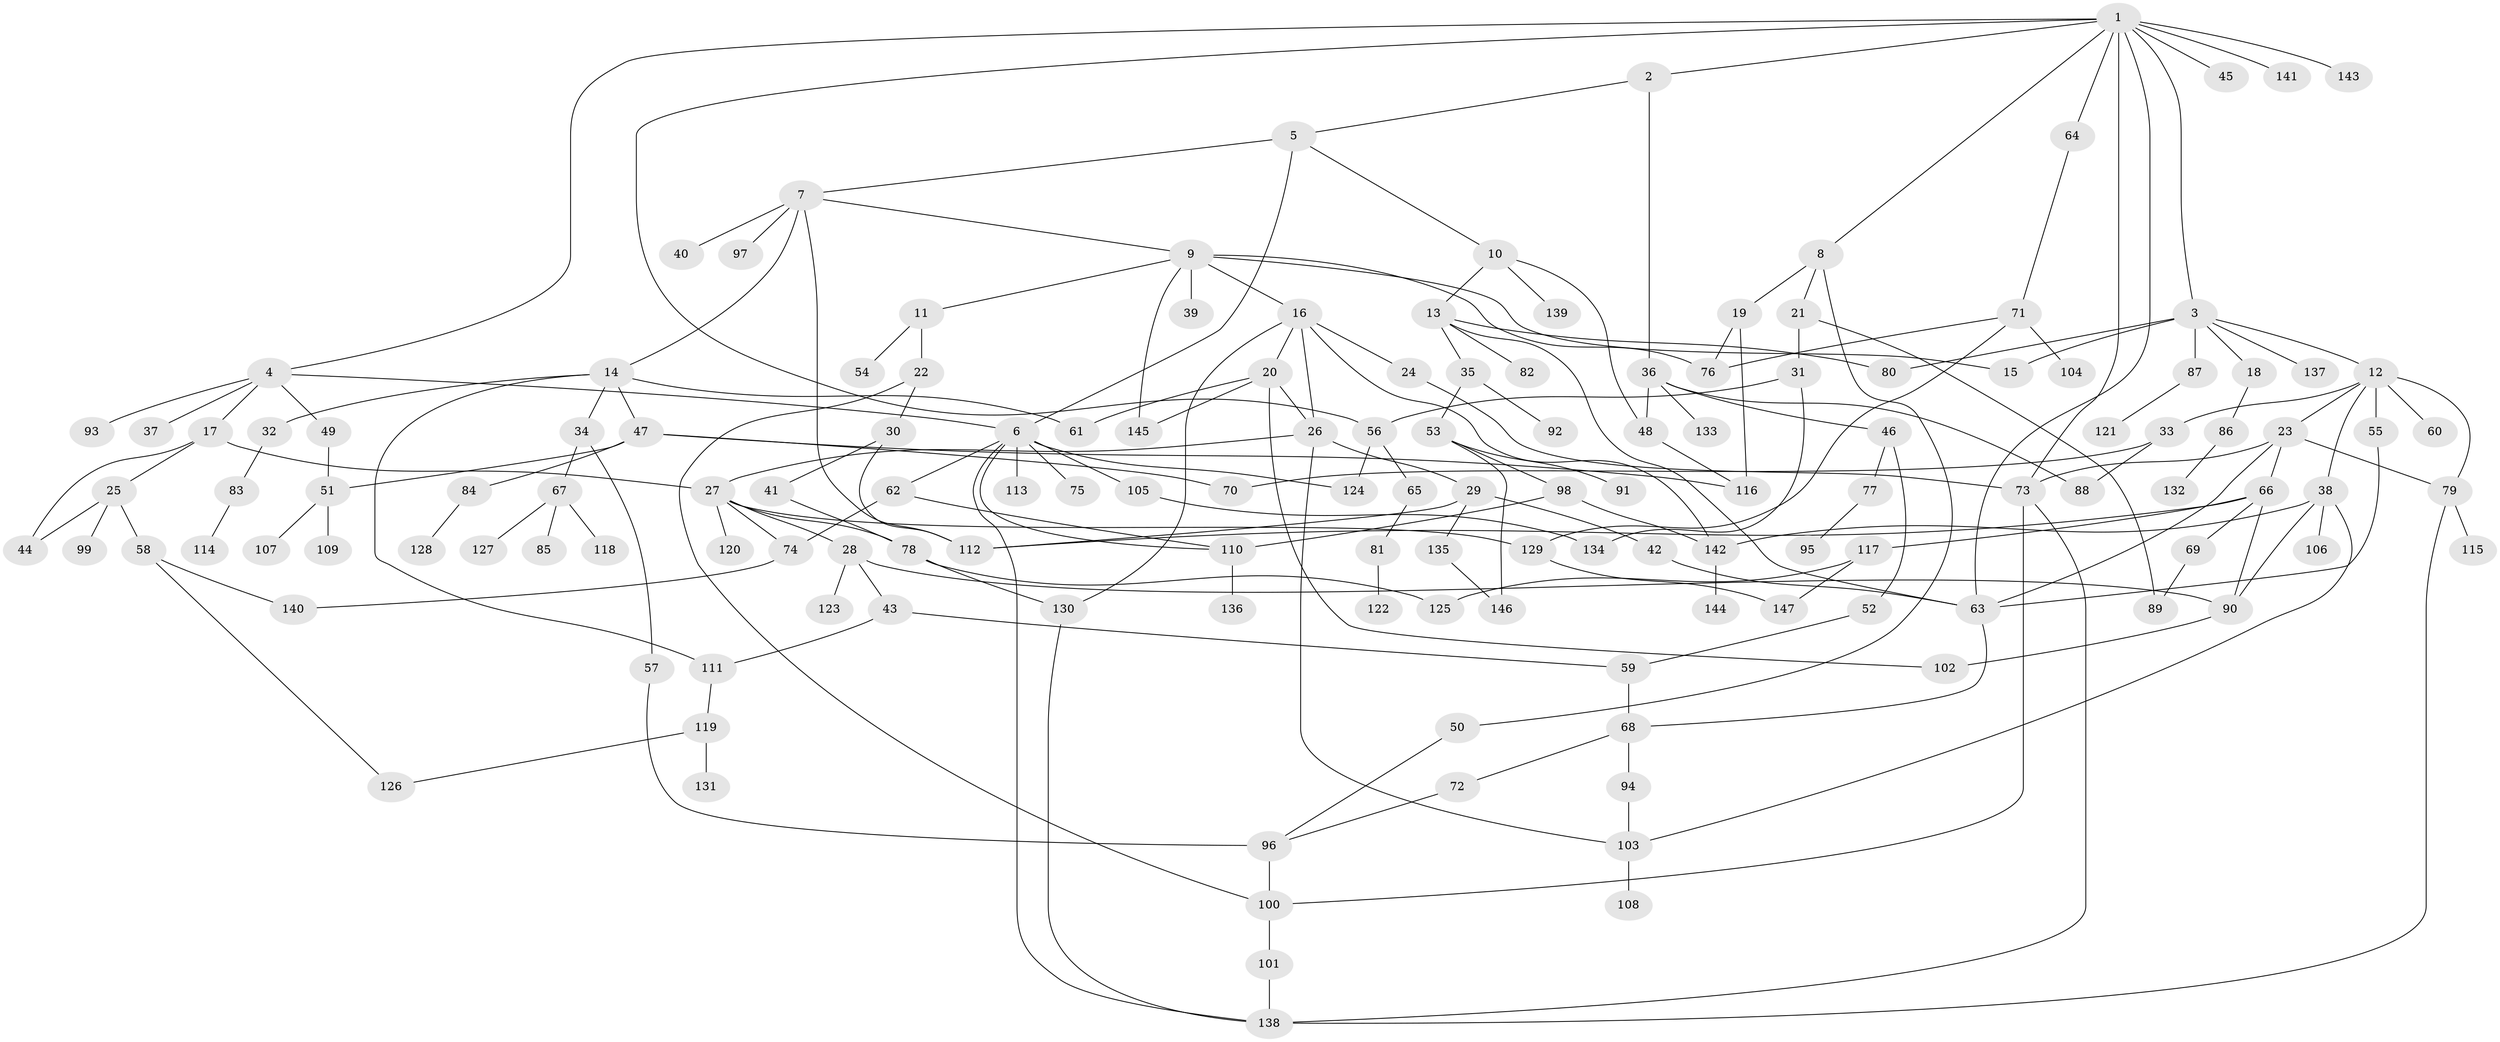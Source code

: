// Generated by graph-tools (version 1.1) at 2025/34/03/09/25 02:34:15]
// undirected, 147 vertices, 205 edges
graph export_dot {
graph [start="1"]
  node [color=gray90,style=filled];
  1;
  2;
  3;
  4;
  5;
  6;
  7;
  8;
  9;
  10;
  11;
  12;
  13;
  14;
  15;
  16;
  17;
  18;
  19;
  20;
  21;
  22;
  23;
  24;
  25;
  26;
  27;
  28;
  29;
  30;
  31;
  32;
  33;
  34;
  35;
  36;
  37;
  38;
  39;
  40;
  41;
  42;
  43;
  44;
  45;
  46;
  47;
  48;
  49;
  50;
  51;
  52;
  53;
  54;
  55;
  56;
  57;
  58;
  59;
  60;
  61;
  62;
  63;
  64;
  65;
  66;
  67;
  68;
  69;
  70;
  71;
  72;
  73;
  74;
  75;
  76;
  77;
  78;
  79;
  80;
  81;
  82;
  83;
  84;
  85;
  86;
  87;
  88;
  89;
  90;
  91;
  92;
  93;
  94;
  95;
  96;
  97;
  98;
  99;
  100;
  101;
  102;
  103;
  104;
  105;
  106;
  107;
  108;
  109;
  110;
  111;
  112;
  113;
  114;
  115;
  116;
  117;
  118;
  119;
  120;
  121;
  122;
  123;
  124;
  125;
  126;
  127;
  128;
  129;
  130;
  131;
  132;
  133;
  134;
  135;
  136;
  137;
  138;
  139;
  140;
  141;
  142;
  143;
  144;
  145;
  146;
  147;
  1 -- 2;
  1 -- 3;
  1 -- 4;
  1 -- 8;
  1 -- 45;
  1 -- 56;
  1 -- 64;
  1 -- 141;
  1 -- 143;
  1 -- 73;
  1 -- 63;
  2 -- 5;
  2 -- 36;
  3 -- 12;
  3 -- 18;
  3 -- 80;
  3 -- 87;
  3 -- 137;
  3 -- 15;
  4 -- 17;
  4 -- 37;
  4 -- 49;
  4 -- 93;
  4 -- 6;
  5 -- 6;
  5 -- 7;
  5 -- 10;
  6 -- 62;
  6 -- 75;
  6 -- 105;
  6 -- 113;
  6 -- 124;
  6 -- 110;
  6 -- 138;
  7 -- 9;
  7 -- 14;
  7 -- 40;
  7 -- 97;
  7 -- 112;
  8 -- 19;
  8 -- 21;
  8 -- 50;
  9 -- 11;
  9 -- 15;
  9 -- 16;
  9 -- 39;
  9 -- 145;
  9 -- 76;
  10 -- 13;
  10 -- 48;
  10 -- 139;
  11 -- 22;
  11 -- 54;
  12 -- 23;
  12 -- 33;
  12 -- 38;
  12 -- 55;
  12 -- 60;
  12 -- 79;
  13 -- 35;
  13 -- 82;
  13 -- 80;
  13 -- 63;
  14 -- 32;
  14 -- 34;
  14 -- 47;
  14 -- 111;
  14 -- 61;
  16 -- 20;
  16 -- 24;
  16 -- 26;
  16 -- 142;
  16 -- 130;
  17 -- 25;
  17 -- 27;
  17 -- 44;
  18 -- 86;
  19 -- 76;
  19 -- 116;
  20 -- 26;
  20 -- 61;
  20 -- 102;
  20 -- 145;
  21 -- 31;
  21 -- 89;
  22 -- 30;
  22 -- 100;
  23 -- 66;
  23 -- 79;
  23 -- 73;
  23 -- 63;
  24 -- 73;
  25 -- 58;
  25 -- 99;
  25 -- 44;
  26 -- 29;
  26 -- 27;
  26 -- 103;
  27 -- 28;
  27 -- 74;
  27 -- 78;
  27 -- 120;
  27 -- 129;
  28 -- 43;
  28 -- 90;
  28 -- 123;
  29 -- 42;
  29 -- 135;
  29 -- 112;
  30 -- 41;
  30 -- 112;
  31 -- 56;
  31 -- 134;
  32 -- 83;
  33 -- 88;
  33 -- 70;
  34 -- 57;
  34 -- 67;
  35 -- 53;
  35 -- 92;
  36 -- 46;
  36 -- 133;
  36 -- 48;
  36 -- 88;
  38 -- 106;
  38 -- 142;
  38 -- 90;
  38 -- 103;
  41 -- 78;
  42 -- 63;
  43 -- 59;
  43 -- 111;
  46 -- 52;
  46 -- 77;
  47 -- 70;
  47 -- 84;
  47 -- 116;
  47 -- 51;
  48 -- 116;
  49 -- 51;
  50 -- 96;
  51 -- 107;
  51 -- 109;
  52 -- 59;
  53 -- 91;
  53 -- 98;
  53 -- 146;
  55 -- 63;
  56 -- 65;
  56 -- 124;
  57 -- 96;
  58 -- 126;
  58 -- 140;
  59 -- 68;
  62 -- 110;
  62 -- 74;
  63 -- 68;
  64 -- 71;
  65 -- 81;
  66 -- 69;
  66 -- 117;
  66 -- 112;
  66 -- 90;
  67 -- 85;
  67 -- 118;
  67 -- 127;
  68 -- 72;
  68 -- 94;
  69 -- 89;
  71 -- 76;
  71 -- 104;
  71 -- 129;
  72 -- 96;
  73 -- 138;
  73 -- 100;
  74 -- 140;
  77 -- 95;
  78 -- 130;
  78 -- 125;
  79 -- 115;
  79 -- 138;
  81 -- 122;
  83 -- 114;
  84 -- 128;
  86 -- 132;
  87 -- 121;
  90 -- 102;
  94 -- 103;
  96 -- 100;
  98 -- 142;
  98 -- 110;
  100 -- 101;
  101 -- 138;
  103 -- 108;
  105 -- 134;
  110 -- 136;
  111 -- 119;
  117 -- 125;
  117 -- 147;
  119 -- 131;
  119 -- 126;
  129 -- 147;
  130 -- 138;
  135 -- 146;
  142 -- 144;
}
